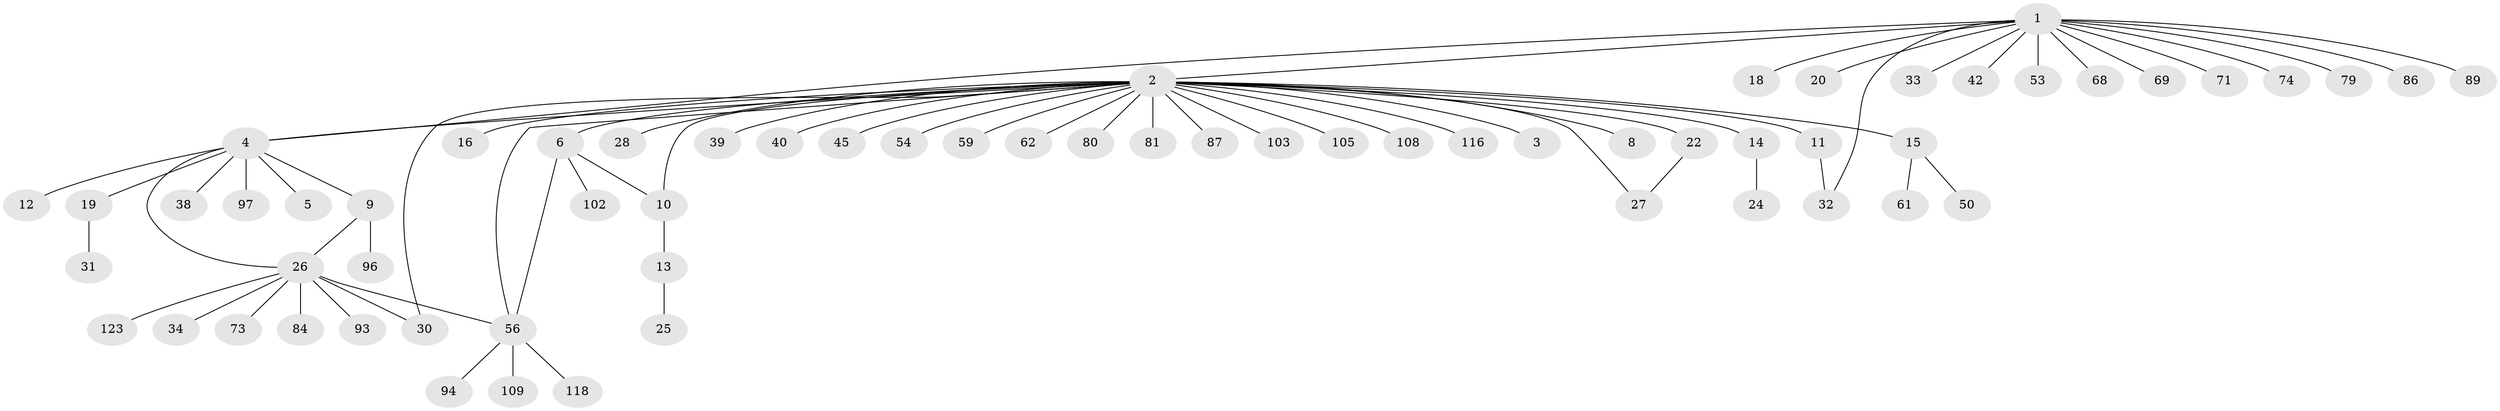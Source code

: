 // original degree distribution, {15: 0.007633587786259542, 31: 0.007633587786259542, 1: 0.6717557251908397, 9: 0.022900763358778626, 4: 0.03816793893129771, 2: 0.1450381679389313, 5: 0.03816793893129771, 6: 0.007633587786259542, 3: 0.05343511450381679, 7: 0.007633587786259542}
// Generated by graph-tools (version 1.1) at 2025/14/03/09/25 04:14:32]
// undirected, 65 vertices, 72 edges
graph export_dot {
graph [start="1"]
  node [color=gray90,style=filled];
  1;
  2 [super="+29+7+55"];
  3;
  4;
  5;
  6;
  8;
  9 [super="+41+48+85"];
  10 [super="+43+100+57"];
  11 [super="+49+67+112+119"];
  12;
  13 [super="+52+83+72"];
  14 [super="+21+114+128"];
  15 [super="+17+23+99+113+120+130+44+35"];
  16;
  18 [super="+110"];
  19;
  20 [super="+129+37+46"];
  22 [super="+64"];
  24;
  25;
  26;
  27 [super="+58+101"];
  28 [super="+76+125+82"];
  30 [super="+126+77"];
  31;
  32 [super="+65+88+115+122+36"];
  33;
  34;
  38 [super="+106"];
  39 [super="+95"];
  40;
  42;
  45;
  50;
  53;
  54 [super="+66"];
  56 [super="+60"];
  59;
  61 [super="+63"];
  62;
  68 [super="+124"];
  69 [super="+104"];
  71;
  73;
  74;
  79;
  80;
  81;
  84;
  86 [super="+98"];
  87;
  89;
  93;
  94;
  96;
  97;
  102;
  103;
  105;
  108;
  109;
  116;
  118;
  123;
  1 -- 2;
  1 -- 4;
  1 -- 18;
  1 -- 20;
  1 -- 32;
  1 -- 33;
  1 -- 42;
  1 -- 53;
  1 -- 68;
  1 -- 69;
  1 -- 71;
  1 -- 74;
  1 -- 79;
  1 -- 86;
  1 -- 89;
  2 -- 3;
  2 -- 4;
  2 -- 6;
  2 -- 8;
  2 -- 10;
  2 -- 11;
  2 -- 14 [weight=2];
  2 -- 15;
  2 -- 16;
  2 -- 22;
  2 -- 28;
  2 -- 30;
  2 -- 39;
  2 -- 40;
  2 -- 45;
  2 -- 54;
  2 -- 59;
  2 -- 62;
  2 -- 80;
  2 -- 81;
  2 -- 87;
  2 -- 103;
  2 -- 105;
  2 -- 108;
  2 -- 116;
  2 -- 56;
  2 -- 27;
  4 -- 5;
  4 -- 9;
  4 -- 12;
  4 -- 19;
  4 -- 26;
  4 -- 38;
  4 -- 97;
  6 -- 56;
  6 -- 102;
  6 -- 10;
  9 -- 26;
  9 -- 96;
  10 -- 13;
  11 -- 32;
  13 -- 25;
  14 -- 24;
  15 -- 61;
  15 -- 50;
  19 -- 31;
  22 -- 27;
  26 -- 30;
  26 -- 34;
  26 -- 56;
  26 -- 73;
  26 -- 84;
  26 -- 93;
  26 -- 123;
  56 -- 118;
  56 -- 109;
  56 -- 94;
}
